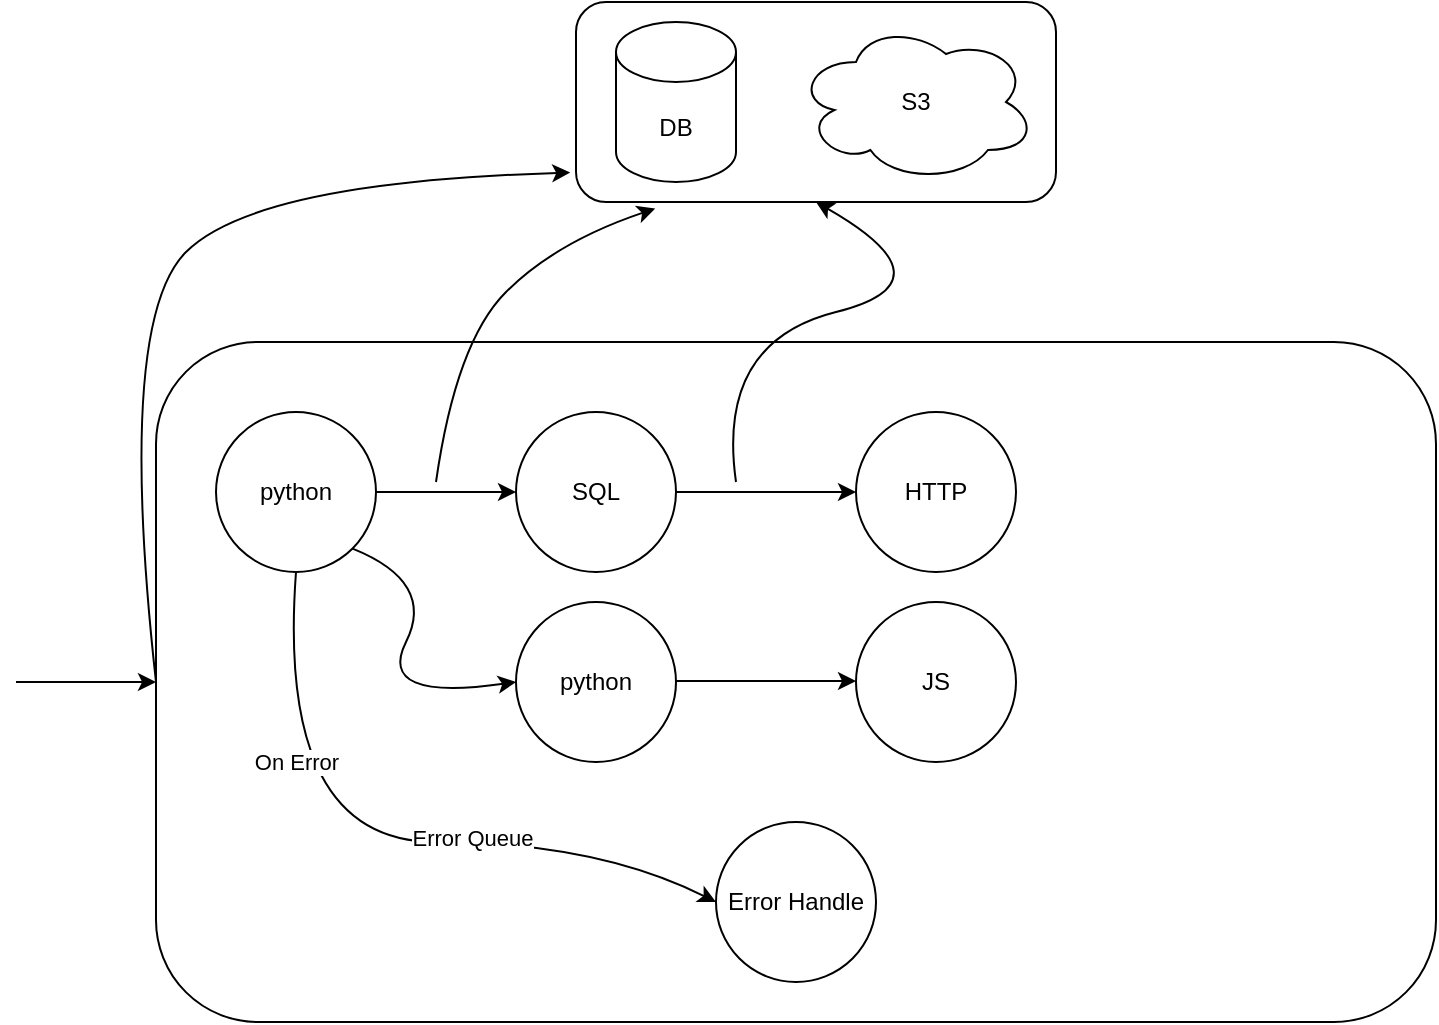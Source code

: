 <mxfile version="20.5.3" type="github">
  <diagram id="c3bdIyRVUlqoUiBtxsI0" name="Page-1">
    <mxGraphModel dx="1303" dy="713" grid="1" gridSize="10" guides="1" tooltips="1" connect="1" arrows="1" fold="1" page="1" pageScale="1" pageWidth="827" pageHeight="1169" math="0" shadow="0">
      <root>
        <mxCell id="0" />
        <mxCell id="1" parent="0" />
        <mxCell id="IiIBq-DSWv4J9PdT7-A_-29" value="" style="rounded=1;whiteSpace=wrap;html=1;" vertex="1" parent="1">
          <mxGeometry x="300" width="240" height="100" as="geometry" />
        </mxCell>
        <mxCell id="IiIBq-DSWv4J9PdT7-A_-2" value="" style="rounded=1;whiteSpace=wrap;html=1;" vertex="1" parent="1">
          <mxGeometry x="90" y="170" width="640" height="340" as="geometry" />
        </mxCell>
        <mxCell id="IiIBq-DSWv4J9PdT7-A_-5" value="" style="endArrow=classic;html=1;rounded=0;entryX=0;entryY=0.5;entryDx=0;entryDy=0;" edge="1" parent="1" target="IiIBq-DSWv4J9PdT7-A_-2">
          <mxGeometry width="50" height="50" relative="1" as="geometry">
            <mxPoint x="20" y="340" as="sourcePoint" />
            <mxPoint x="80" y="220" as="targetPoint" />
          </mxGeometry>
        </mxCell>
        <mxCell id="IiIBq-DSWv4J9PdT7-A_-14" style="edgeStyle=orthogonalEdgeStyle;rounded=0;orthogonalLoop=1;jettySize=auto;html=1;exitX=1;exitY=0.5;exitDx=0;exitDy=0;entryX=0;entryY=0.5;entryDx=0;entryDy=0;" edge="1" parent="1" source="IiIBq-DSWv4J9PdT7-A_-6" target="IiIBq-DSWv4J9PdT7-A_-13">
          <mxGeometry relative="1" as="geometry" />
        </mxCell>
        <mxCell id="IiIBq-DSWv4J9PdT7-A_-6" value="python" style="ellipse;whiteSpace=wrap;html=1;aspect=fixed;" vertex="1" parent="1">
          <mxGeometry x="120" y="205" width="80" height="80" as="geometry" />
        </mxCell>
        <mxCell id="IiIBq-DSWv4J9PdT7-A_-13" value="SQL" style="ellipse;whiteSpace=wrap;html=1;aspect=fixed;" vertex="1" parent="1">
          <mxGeometry x="270" y="205" width="80" height="80" as="geometry" />
        </mxCell>
        <mxCell id="IiIBq-DSWv4J9PdT7-A_-15" value="DB" style="shape=cylinder3;whiteSpace=wrap;html=1;boundedLbl=1;backgroundOutline=1;size=15;" vertex="1" parent="1">
          <mxGeometry x="320" y="10" width="60" height="80" as="geometry" />
        </mxCell>
        <mxCell id="IiIBq-DSWv4J9PdT7-A_-19" value="" style="curved=1;endArrow=classic;html=1;rounded=0;entryX=0.165;entryY=1.033;entryDx=0;entryDy=0;entryPerimeter=0;" edge="1" parent="1" target="IiIBq-DSWv4J9PdT7-A_-29">
          <mxGeometry width="50" height="50" relative="1" as="geometry">
            <mxPoint x="230" y="240" as="sourcePoint" />
            <mxPoint x="290" y="110" as="targetPoint" />
            <Array as="points">
              <mxPoint x="240" y="170" />
              <mxPoint x="290" y="120" />
            </Array>
          </mxGeometry>
        </mxCell>
        <mxCell id="IiIBq-DSWv4J9PdT7-A_-20" value="" style="curved=1;endArrow=classic;html=1;rounded=0;entryX=-0.012;entryY=0.853;entryDx=0;entryDy=0;entryPerimeter=0;exitX=0;exitY=0.5;exitDx=0;exitDy=0;" edge="1" parent="1" source="IiIBq-DSWv4J9PdT7-A_-2" target="IiIBq-DSWv4J9PdT7-A_-29">
          <mxGeometry width="50" height="50" relative="1" as="geometry">
            <mxPoint x="100" y="140" as="sourcePoint" />
            <mxPoint x="150" y="90" as="targetPoint" />
            <Array as="points">
              <mxPoint x="70" y="160" />
              <mxPoint x="140" y="90" />
            </Array>
          </mxGeometry>
        </mxCell>
        <mxCell id="IiIBq-DSWv4J9PdT7-A_-22" value="" style="endArrow=classic;html=1;rounded=0;exitX=1;exitY=0.5;exitDx=0;exitDy=0;" edge="1" parent="1" source="IiIBq-DSWv4J9PdT7-A_-13">
          <mxGeometry width="50" height="50" relative="1" as="geometry">
            <mxPoint x="380" y="250" as="sourcePoint" />
            <mxPoint x="440" y="245" as="targetPoint" />
          </mxGeometry>
        </mxCell>
        <mxCell id="IiIBq-DSWv4J9PdT7-A_-23" value="" style="curved=1;endArrow=classic;html=1;rounded=0;entryX=0.5;entryY=1;entryDx=0;entryDy=0;" edge="1" parent="1" target="IiIBq-DSWv4J9PdT7-A_-29">
          <mxGeometry width="50" height="50" relative="1" as="geometry">
            <mxPoint x="380" y="240" as="sourcePoint" />
            <mxPoint x="580" y="110" as="targetPoint" />
            <Array as="points">
              <mxPoint x="370" y="170" />
              <mxPoint x="490" y="140" />
            </Array>
          </mxGeometry>
        </mxCell>
        <mxCell id="IiIBq-DSWv4J9PdT7-A_-24" value="python" style="ellipse;whiteSpace=wrap;html=1;aspect=fixed;" vertex="1" parent="1">
          <mxGeometry x="270" y="300" width="80" height="80" as="geometry" />
        </mxCell>
        <mxCell id="IiIBq-DSWv4J9PdT7-A_-26" value="" style="curved=1;endArrow=classic;html=1;rounded=0;exitX=1;exitY=1;exitDx=0;exitDy=0;entryX=0;entryY=0.5;entryDx=0;entryDy=0;" edge="1" parent="1" source="IiIBq-DSWv4J9PdT7-A_-6" target="IiIBq-DSWv4J9PdT7-A_-24">
          <mxGeometry width="50" height="50" relative="1" as="geometry">
            <mxPoint x="170" y="350" as="sourcePoint" />
            <mxPoint x="220" y="300" as="targetPoint" />
            <Array as="points">
              <mxPoint x="230" y="290" />
              <mxPoint x="200" y="350" />
            </Array>
          </mxGeometry>
        </mxCell>
        <mxCell id="IiIBq-DSWv4J9PdT7-A_-27" value="" style="endArrow=classic;html=1;rounded=0;exitX=1;exitY=0.5;exitDx=0;exitDy=0;" edge="1" parent="1">
          <mxGeometry width="50" height="50" relative="1" as="geometry">
            <mxPoint x="350" y="339.5" as="sourcePoint" />
            <mxPoint x="440" y="339.5" as="targetPoint" />
          </mxGeometry>
        </mxCell>
        <mxCell id="IiIBq-DSWv4J9PdT7-A_-28" value="S3" style="ellipse;shape=cloud;whiteSpace=wrap;html=1;" vertex="1" parent="1">
          <mxGeometry x="410" y="10" width="120" height="80" as="geometry" />
        </mxCell>
        <mxCell id="IiIBq-DSWv4J9PdT7-A_-30" value="Error Handle" style="ellipse;whiteSpace=wrap;html=1;aspect=fixed;" vertex="1" parent="1">
          <mxGeometry x="370" y="410" width="80" height="80" as="geometry" />
        </mxCell>
        <mxCell id="IiIBq-DSWv4J9PdT7-A_-31" value="On Error" style="curved=1;endArrow=classic;html=1;rounded=0;exitX=0.5;exitY=1;exitDx=0;exitDy=0;entryX=0;entryY=0.5;entryDx=0;entryDy=0;" edge="1" parent="1" source="IiIBq-DSWv4J9PdT7-A_-6" target="IiIBq-DSWv4J9PdT7-A_-30">
          <mxGeometry x="-0.477" y="7" width="50" height="50" relative="1" as="geometry">
            <mxPoint x="170" y="450" as="sourcePoint" />
            <mxPoint x="220" y="400" as="targetPoint" />
            <Array as="points">
              <mxPoint x="150" y="420" />
              <mxPoint x="310" y="420" />
            </Array>
            <mxPoint as="offset" />
          </mxGeometry>
        </mxCell>
        <mxCell id="IiIBq-DSWv4J9PdT7-A_-32" value="Error Queue" style="edgeLabel;html=1;align=center;verticalAlign=middle;resizable=0;points=[];" vertex="1" connectable="0" parent="IiIBq-DSWv4J9PdT7-A_-31">
          <mxGeometry x="0.286" y="2" relative="1" as="geometry">
            <mxPoint as="offset" />
          </mxGeometry>
        </mxCell>
        <mxCell id="IiIBq-DSWv4J9PdT7-A_-33" value="JS" style="ellipse;whiteSpace=wrap;html=1;aspect=fixed;" vertex="1" parent="1">
          <mxGeometry x="440" y="300" width="80" height="80" as="geometry" />
        </mxCell>
        <mxCell id="IiIBq-DSWv4J9PdT7-A_-34" value="HTTP" style="ellipse;whiteSpace=wrap;html=1;aspect=fixed;" vertex="1" parent="1">
          <mxGeometry x="440" y="205" width="80" height="80" as="geometry" />
        </mxCell>
      </root>
    </mxGraphModel>
  </diagram>
</mxfile>
